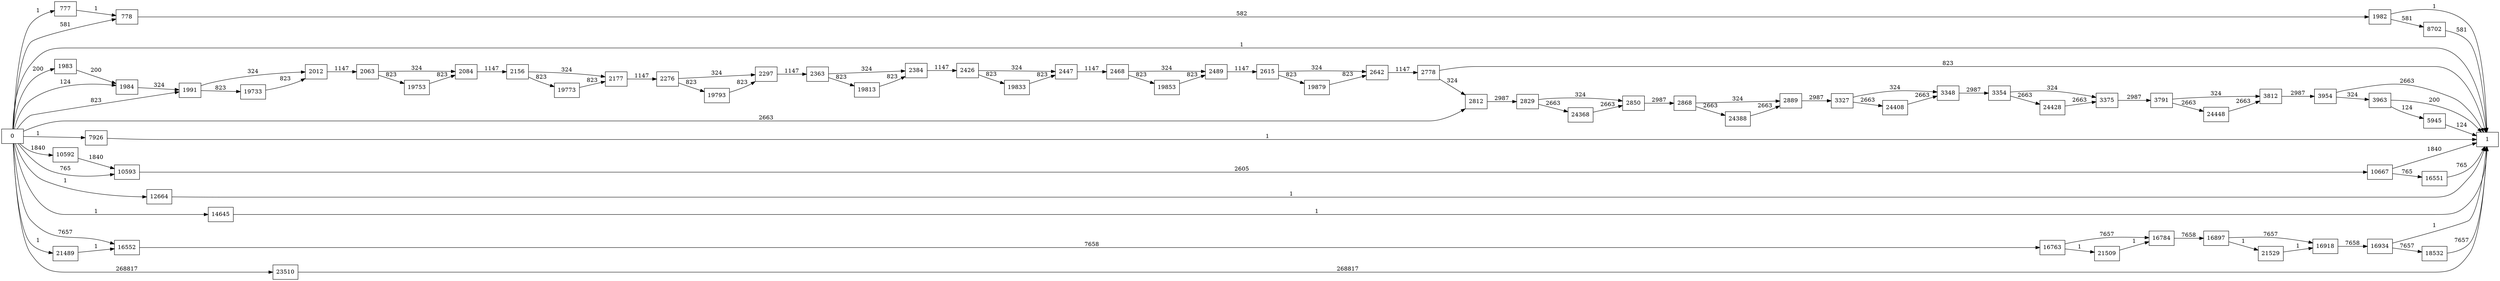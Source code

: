digraph {
	graph [rankdir=LR]
	node [shape=rectangle]
	777 -> 778 [label=1]
	778 -> 1982 [label=582]
	1982 -> 1 [label=1]
	1982 -> 8702 [label=581]
	1983 -> 1984 [label=200]
	1984 -> 1991 [label=324]
	1991 -> 2012 [label=324]
	1991 -> 19733 [label=823]
	2012 -> 2063 [label=1147]
	2063 -> 2084 [label=324]
	2063 -> 19753 [label=823]
	2084 -> 2156 [label=1147]
	2156 -> 2177 [label=324]
	2156 -> 19773 [label=823]
	2177 -> 2276 [label=1147]
	2276 -> 2297 [label=324]
	2276 -> 19793 [label=823]
	2297 -> 2363 [label=1147]
	2363 -> 2384 [label=324]
	2363 -> 19813 [label=823]
	2384 -> 2426 [label=1147]
	2426 -> 2447 [label=324]
	2426 -> 19833 [label=823]
	2447 -> 2468 [label=1147]
	2468 -> 2489 [label=324]
	2468 -> 19853 [label=823]
	2489 -> 2615 [label=1147]
	2615 -> 2642 [label=324]
	2615 -> 19879 [label=823]
	2642 -> 2778 [label=1147]
	2778 -> 2812 [label=324]
	2778 -> 1 [label=823]
	2812 -> 2829 [label=2987]
	2829 -> 2850 [label=324]
	2829 -> 24368 [label=2663]
	2850 -> 2868 [label=2987]
	2868 -> 2889 [label=324]
	2868 -> 24388 [label=2663]
	2889 -> 3327 [label=2987]
	3327 -> 3348 [label=324]
	3327 -> 24408 [label=2663]
	3348 -> 3354 [label=2987]
	3354 -> 3375 [label=324]
	3354 -> 24428 [label=2663]
	3375 -> 3791 [label=2987]
	3791 -> 3812 [label=324]
	3791 -> 24448 [label=2663]
	3812 -> 3954 [label=2987]
	3954 -> 1 [label=2663]
	3954 -> 3963 [label=324]
	3963 -> 5945 [label=124]
	3963 -> 1 [label=200]
	5945 -> 1 [label=124]
	7926 -> 1 [label=1]
	8702 -> 1 [label=581]
	10592 -> 10593 [label=1840]
	10593 -> 10667 [label=2605]
	10667 -> 1 [label=1840]
	10667 -> 16551 [label=765]
	12664 -> 1 [label=1]
	14645 -> 1 [label=1]
	16551 -> 1 [label=765]
	16552 -> 16763 [label=7658]
	16763 -> 16784 [label=7657]
	16763 -> 21509 [label=1]
	16784 -> 16897 [label=7658]
	16897 -> 16918 [label=7657]
	16897 -> 21529 [label=1]
	16918 -> 16934 [label=7658]
	16934 -> 1 [label=1]
	16934 -> 18532 [label=7657]
	18532 -> 1 [label=7657]
	19733 -> 2012 [label=823]
	19753 -> 2084 [label=823]
	19773 -> 2177 [label=823]
	19793 -> 2297 [label=823]
	19813 -> 2384 [label=823]
	19833 -> 2447 [label=823]
	19853 -> 2489 [label=823]
	19879 -> 2642 [label=823]
	21489 -> 16552 [label=1]
	21509 -> 16784 [label=1]
	21529 -> 16918 [label=1]
	23510 -> 1 [label=268817]
	24368 -> 2850 [label=2663]
	24388 -> 2889 [label=2663]
	24408 -> 3348 [label=2663]
	24428 -> 3375 [label=2663]
	24448 -> 3812 [label=2663]
	0 -> 1983 [label=200]
	0 -> 1984 [label=124]
	0 -> 778 [label=581]
	0 -> 10593 [label=765]
	0 -> 16552 [label=7657]
	0 -> 777 [label=1]
	0 -> 1 [label=1]
	0 -> 7926 [label=1]
	0 -> 10592 [label=1840]
	0 -> 12664 [label=1]
	0 -> 14645 [label=1]
	0 -> 1991 [label=823]
	0 -> 21489 [label=1]
	0 -> 23510 [label=268817]
	0 -> 2812 [label=2663]
}

